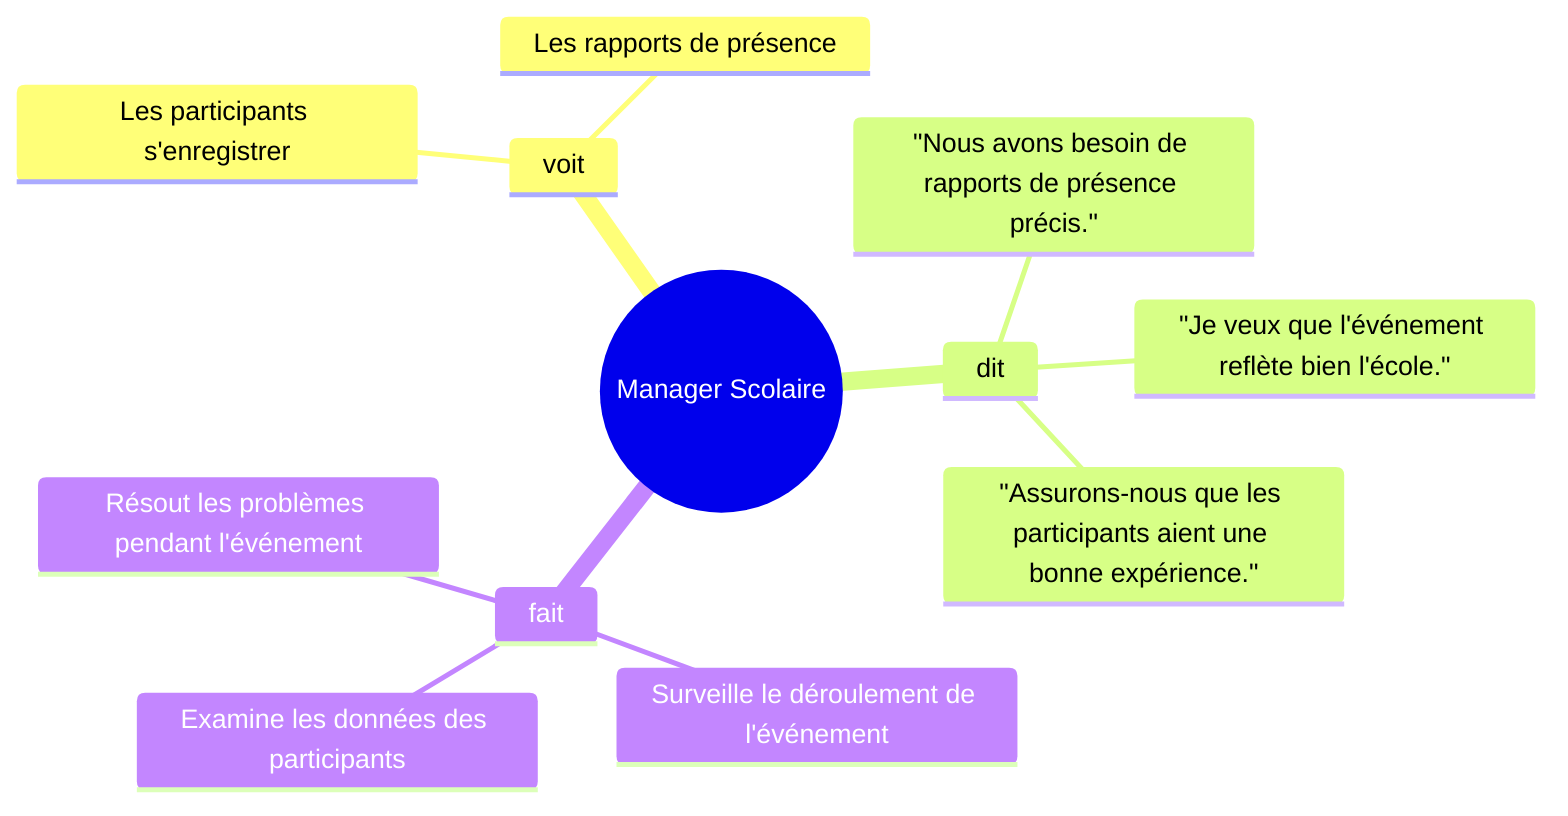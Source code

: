 mindmap
 root((Manager Scolaire))
        voit
            Les participants s'enregistrer
            Les rapports de présence
        dit
            "Nous avons besoin de rapports de présence précis."
            "Je veux que l'événement reflète bien l'école."
            "Assurons-nous que les participants aient une bonne expérience."
        fait
            Surveille le déroulement de l'événement
            Examine les données des participants
            Résout les problèmes pendant l'événement